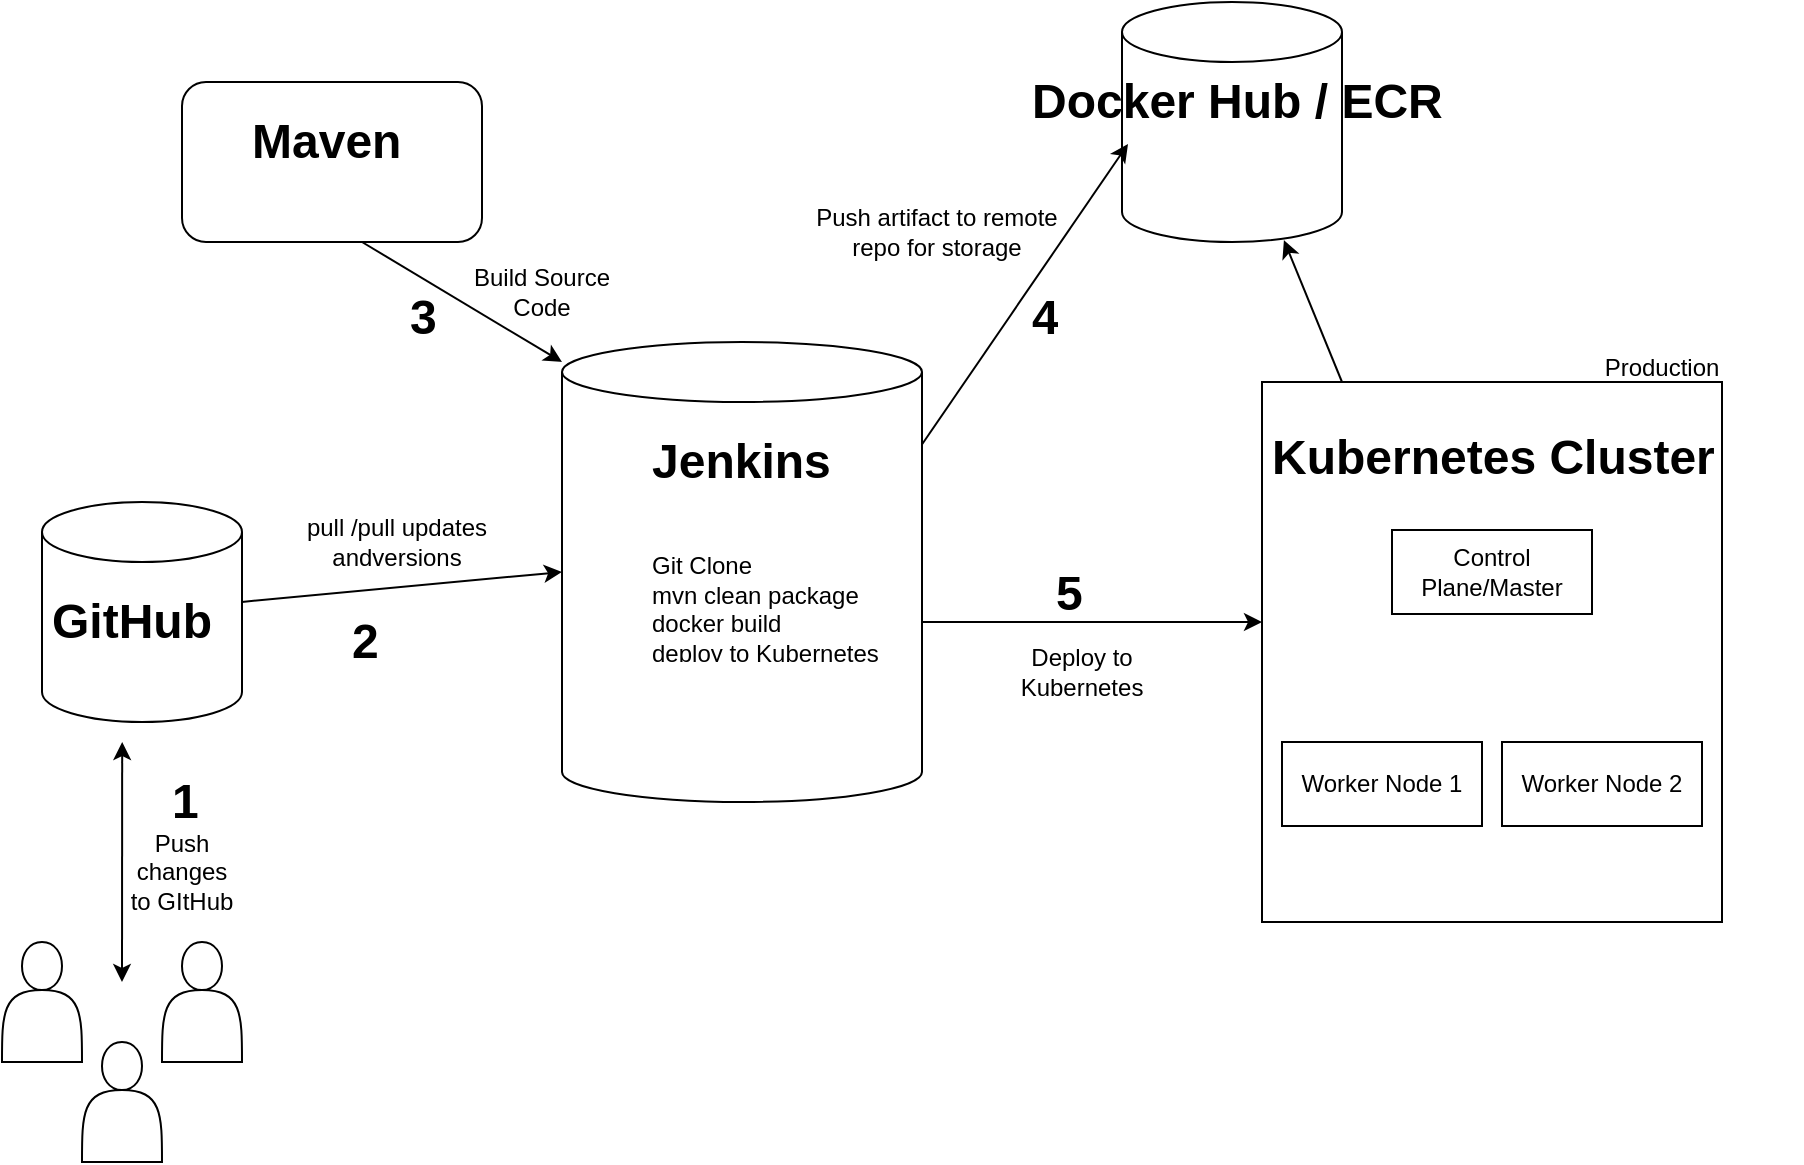 <mxfile version="22.0.2" type="device">
  <diagram name="Page-1" id="4tzktodrGGCESo3o3Y8_">
    <mxGraphModel dx="1674" dy="844" grid="1" gridSize="10" guides="1" tooltips="1" connect="1" arrows="1" fold="1" page="1" pageScale="1" pageWidth="850" pageHeight="1100" math="0" shadow="0">
      <root>
        <mxCell id="0" />
        <mxCell id="1" parent="0" />
        <mxCell id="xUDz8v_TL9i1yukXeujR-1" value="" style="shape=cylinder3;whiteSpace=wrap;html=1;boundedLbl=1;backgroundOutline=1;size=15;" vertex="1" parent="1">
          <mxGeometry x="40" y="270" width="100" height="110" as="geometry" />
        </mxCell>
        <mxCell id="xUDz8v_TL9i1yukXeujR-2" value="&lt;h1&gt;GitHub&lt;/h1&gt;" style="text;html=1;strokeColor=none;fillColor=none;spacing=5;spacingTop=-20;whiteSpace=wrap;overflow=hidden;rounded=0;" vertex="1" parent="1">
          <mxGeometry x="40" y="310" width="190" height="120" as="geometry" />
        </mxCell>
        <mxCell id="xUDz8v_TL9i1yukXeujR-3" value="" style="rounded=1;whiteSpace=wrap;html=1;" vertex="1" parent="1">
          <mxGeometry x="110" y="60" width="150" height="80" as="geometry" />
        </mxCell>
        <mxCell id="xUDz8v_TL9i1yukXeujR-4" value="&lt;h1&gt;Maven&lt;/h1&gt;" style="text;html=1;strokeColor=none;fillColor=none;spacing=5;spacingTop=-20;whiteSpace=wrap;overflow=hidden;rounded=0;" vertex="1" parent="1">
          <mxGeometry x="140" y="70" width="190" height="120" as="geometry" />
        </mxCell>
        <mxCell id="xUDz8v_TL9i1yukXeujR-5" value="" style="shape=cylinder3;whiteSpace=wrap;html=1;boundedLbl=1;backgroundOutline=1;size=15;" vertex="1" parent="1">
          <mxGeometry x="300" y="190" width="180" height="230" as="geometry" />
        </mxCell>
        <mxCell id="xUDz8v_TL9i1yukXeujR-6" value="" style="shape=cylinder3;whiteSpace=wrap;html=1;boundedLbl=1;backgroundOutline=1;size=15;" vertex="1" parent="1">
          <mxGeometry x="580" y="20" width="110" height="120" as="geometry" />
        </mxCell>
        <mxCell id="xUDz8v_TL9i1yukXeujR-8" value="" style="rounded=0;whiteSpace=wrap;html=1;" vertex="1" parent="1">
          <mxGeometry x="650" y="210" width="230" height="270" as="geometry" />
        </mxCell>
        <mxCell id="xUDz8v_TL9i1yukXeujR-9" value="" style="shape=actor;whiteSpace=wrap;html=1;" vertex="1" parent="1">
          <mxGeometry x="20" y="490" width="40" height="60" as="geometry" />
        </mxCell>
        <mxCell id="xUDz8v_TL9i1yukXeujR-10" value="" style="shape=actor;whiteSpace=wrap;html=1;" vertex="1" parent="1">
          <mxGeometry x="60" y="540" width="40" height="60" as="geometry" />
        </mxCell>
        <mxCell id="xUDz8v_TL9i1yukXeujR-11" value="" style="shape=actor;whiteSpace=wrap;html=1;" vertex="1" parent="1">
          <mxGeometry x="100" y="490" width="40" height="60" as="geometry" />
        </mxCell>
        <mxCell id="xUDz8v_TL9i1yukXeujR-13" value="" style="endArrow=classic;startArrow=classic;html=1;rounded=0;entryX=0.211;entryY=0.667;entryDx=0;entryDy=0;entryPerimeter=0;" edge="1" parent="1" target="xUDz8v_TL9i1yukXeujR-2">
          <mxGeometry width="50" height="50" relative="1" as="geometry">
            <mxPoint x="80" y="510" as="sourcePoint" />
            <mxPoint x="130" y="460" as="targetPoint" />
          </mxGeometry>
        </mxCell>
        <mxCell id="xUDz8v_TL9i1yukXeujR-14" value="" style="endArrow=classic;html=1;rounded=0;entryX=0;entryY=0.5;entryDx=0;entryDy=0;entryPerimeter=0;exitX=0.526;exitY=0.083;exitDx=0;exitDy=0;exitPerimeter=0;" edge="1" parent="1" source="xUDz8v_TL9i1yukXeujR-2" target="xUDz8v_TL9i1yukXeujR-5">
          <mxGeometry width="50" height="50" relative="1" as="geometry">
            <mxPoint x="100" y="266" as="sourcePoint" />
            <mxPoint x="200.09" y="175.96" as="targetPoint" />
          </mxGeometry>
        </mxCell>
        <mxCell id="xUDz8v_TL9i1yukXeujR-15" value="" style="endArrow=classic;html=1;rounded=0;" edge="1" parent="1">
          <mxGeometry width="50" height="50" relative="1" as="geometry">
            <mxPoint x="200" y="140" as="sourcePoint" />
            <mxPoint x="300" y="200" as="targetPoint" />
          </mxGeometry>
        </mxCell>
        <mxCell id="xUDz8v_TL9i1yukXeujR-16" value="&lt;h1&gt;Jenkins&lt;/h1&gt;&lt;div&gt;&lt;br&gt;&lt;/div&gt;&lt;div&gt;Git Clone&lt;/div&gt;&lt;div&gt;mvn clean package&lt;/div&gt;&lt;div&gt;docker build&lt;/div&gt;&lt;div&gt;deploy to Kubernetes&lt;/div&gt;" style="text;html=1;strokeColor=none;fillColor=none;spacing=5;spacingTop=-20;whiteSpace=wrap;overflow=hidden;rounded=0;" vertex="1" parent="1">
          <mxGeometry x="340" y="230" width="190" height="120" as="geometry" />
        </mxCell>
        <mxCell id="xUDz8v_TL9i1yukXeujR-17" value="Push changes to GItHub" style="text;html=1;strokeColor=none;fillColor=none;align=center;verticalAlign=middle;whiteSpace=wrap;rounded=0;" vertex="1" parent="1">
          <mxGeometry x="80" y="440" width="60" height="30" as="geometry" />
        </mxCell>
        <mxCell id="xUDz8v_TL9i1yukXeujR-18" value="pull /pull updates andversions" style="text;html=1;strokeColor=none;fillColor=none;align=center;verticalAlign=middle;whiteSpace=wrap;rounded=0;" vertex="1" parent="1">
          <mxGeometry x="160" y="275" width="115" height="30" as="geometry" />
        </mxCell>
        <mxCell id="xUDz8v_TL9i1yukXeujR-19" value="&lt;h1&gt;1&lt;/h1&gt;" style="text;html=1;strokeColor=none;fillColor=none;spacing=5;spacingTop=-20;whiteSpace=wrap;overflow=hidden;rounded=0;" vertex="1" parent="1">
          <mxGeometry x="100" y="400" width="190" height="120" as="geometry" />
        </mxCell>
        <mxCell id="xUDz8v_TL9i1yukXeujR-20" value="&lt;h1&gt;2&lt;/h1&gt;" style="text;html=1;strokeColor=none;fillColor=none;spacing=5;spacingTop=-20;whiteSpace=wrap;overflow=hidden;rounded=0;" vertex="1" parent="1">
          <mxGeometry x="190" y="320" width="190" height="120" as="geometry" />
        </mxCell>
        <mxCell id="xUDz8v_TL9i1yukXeujR-21" value="&lt;h1&gt;3&lt;/h1&gt;" style="text;html=1;strokeColor=none;fillColor=none;spacing=5;spacingTop=-20;whiteSpace=wrap;overflow=hidden;rounded=0;" vertex="1" parent="1">
          <mxGeometry x="219" y="158" width="190" height="120" as="geometry" />
        </mxCell>
        <mxCell id="xUDz8v_TL9i1yukXeujR-22" value="Build Source Code" style="text;html=1;strokeColor=none;fillColor=none;align=center;verticalAlign=middle;whiteSpace=wrap;rounded=0;" vertex="1" parent="1">
          <mxGeometry x="250" y="150" width="80" height="30" as="geometry" />
        </mxCell>
        <mxCell id="xUDz8v_TL9i1yukXeujR-23" value="" style="endArrow=classic;html=1;rounded=0;entryX=0;entryY=0.5;entryDx=0;entryDy=0;entryPerimeter=0;" edge="1" parent="1">
          <mxGeometry width="50" height="50" relative="1" as="geometry">
            <mxPoint x="480.143" y="241" as="sourcePoint" />
            <mxPoint x="583" y="91" as="targetPoint" />
          </mxGeometry>
        </mxCell>
        <mxCell id="xUDz8v_TL9i1yukXeujR-25" value="" style="endArrow=classic;html=1;rounded=0;entryX=0.736;entryY=0.992;entryDx=0;entryDy=0;entryPerimeter=0;" edge="1" parent="1" target="xUDz8v_TL9i1yukXeujR-6">
          <mxGeometry width="50" height="50" relative="1" as="geometry">
            <mxPoint x="690" y="210" as="sourcePoint" />
            <mxPoint x="670" y="150" as="targetPoint" />
          </mxGeometry>
        </mxCell>
        <mxCell id="xUDz8v_TL9i1yukXeujR-26" value="&lt;h1&gt;Docker Hub / ECR&lt;/h1&gt;" style="text;html=1;strokeColor=none;fillColor=none;spacing=5;spacingTop=-20;whiteSpace=wrap;overflow=hidden;rounded=0;" vertex="1" parent="1">
          <mxGeometry x="530" y="50" width="230" height="120" as="geometry" />
        </mxCell>
        <mxCell id="xUDz8v_TL9i1yukXeujR-27" value="&lt;h1&gt;Kubernetes Cluster&lt;/h1&gt;" style="text;html=1;strokeColor=none;fillColor=none;spacing=5;spacingTop=-20;whiteSpace=wrap;overflow=hidden;rounded=0;" vertex="1" parent="1">
          <mxGeometry x="650" y="228" width="270" height="120" as="geometry" />
        </mxCell>
        <mxCell id="xUDz8v_TL9i1yukXeujR-28" value="Production" style="text;html=1;strokeColor=none;fillColor=none;align=center;verticalAlign=middle;whiteSpace=wrap;rounded=0;" vertex="1" parent="1">
          <mxGeometry x="820" y="188" width="60" height="30" as="geometry" />
        </mxCell>
        <mxCell id="xUDz8v_TL9i1yukXeujR-29" value="Control Plane/Master" style="rounded=0;whiteSpace=wrap;html=1;" vertex="1" parent="1">
          <mxGeometry x="715" y="284" width="100" height="42" as="geometry" />
        </mxCell>
        <mxCell id="xUDz8v_TL9i1yukXeujR-30" value="Worker Node 2" style="rounded=0;whiteSpace=wrap;html=1;" vertex="1" parent="1">
          <mxGeometry x="770" y="390" width="100" height="42" as="geometry" />
        </mxCell>
        <mxCell id="xUDz8v_TL9i1yukXeujR-31" value="Worker Node 1" style="rounded=0;whiteSpace=wrap;html=1;" vertex="1" parent="1">
          <mxGeometry x="660" y="390" width="100" height="42" as="geometry" />
        </mxCell>
        <mxCell id="xUDz8v_TL9i1yukXeujR-32" value="&lt;h1&gt;4&lt;/h1&gt;" style="text;html=1;strokeColor=none;fillColor=none;spacing=5;spacingTop=-20;whiteSpace=wrap;overflow=hidden;rounded=0;" vertex="1" parent="1">
          <mxGeometry x="530" y="158" width="190" height="120" as="geometry" />
        </mxCell>
        <mxCell id="xUDz8v_TL9i1yukXeujR-33" value="Push artifact to remote repo for storage" style="text;html=1;strokeColor=none;fillColor=none;align=center;verticalAlign=middle;whiteSpace=wrap;rounded=0;" vertex="1" parent="1">
          <mxGeometry x="425" y="120" width="125" height="30" as="geometry" />
        </mxCell>
        <mxCell id="xUDz8v_TL9i1yukXeujR-36" value="" style="endArrow=classic;html=1;rounded=0;" edge="1" parent="1">
          <mxGeometry width="50" height="50" relative="1" as="geometry">
            <mxPoint x="480" y="330" as="sourcePoint" />
            <mxPoint x="650" y="330" as="targetPoint" />
          </mxGeometry>
        </mxCell>
        <mxCell id="xUDz8v_TL9i1yukXeujR-37" value="&lt;h1&gt;5&lt;/h1&gt;" style="text;html=1;strokeColor=none;fillColor=none;spacing=5;spacingTop=-20;whiteSpace=wrap;overflow=hidden;rounded=0;" vertex="1" parent="1">
          <mxGeometry x="542" y="296" width="190" height="120" as="geometry" />
        </mxCell>
        <mxCell id="xUDz8v_TL9i1yukXeujR-39" value="Deploy to Kubernetes" style="text;html=1;strokeColor=none;fillColor=none;align=center;verticalAlign=middle;whiteSpace=wrap;rounded=0;" vertex="1" parent="1">
          <mxGeometry x="530" y="340" width="60" height="30" as="geometry" />
        </mxCell>
      </root>
    </mxGraphModel>
  </diagram>
</mxfile>
